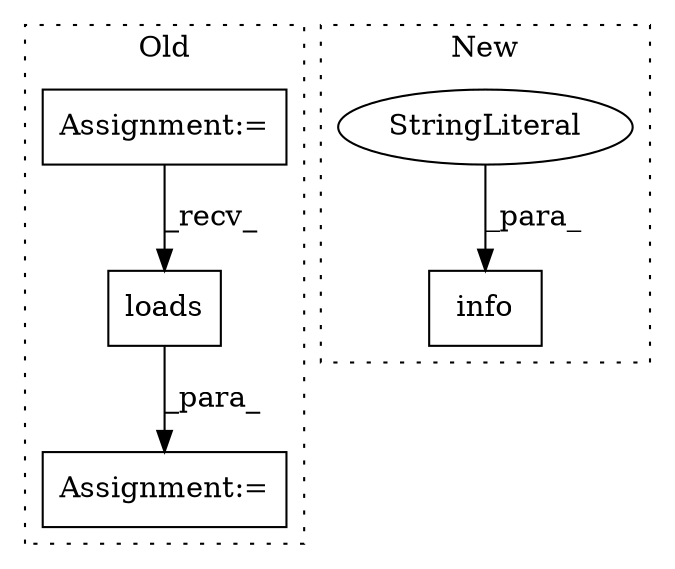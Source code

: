 digraph G {
subgraph cluster0 {
1 [label="loads" a="32" s="5010,5031" l="6,1" shape="box"];
4 [label="Assignment:=" a="7" s="5004" l="1" shape="box"];
5 [label="Assignment:=" a="7" s="432" l="4" shape="box"];
label = "Old";
style="dotted";
}
subgraph cluster1 {
2 [label="info" a="32" s="5081,5123" l="5,1" shape="box"];
3 [label="StringLiteral" a="45" s="5086" l="22" shape="ellipse"];
label = "New";
style="dotted";
}
1 -> 4 [label="_para_"];
3 -> 2 [label="_para_"];
5 -> 1 [label="_recv_"];
}